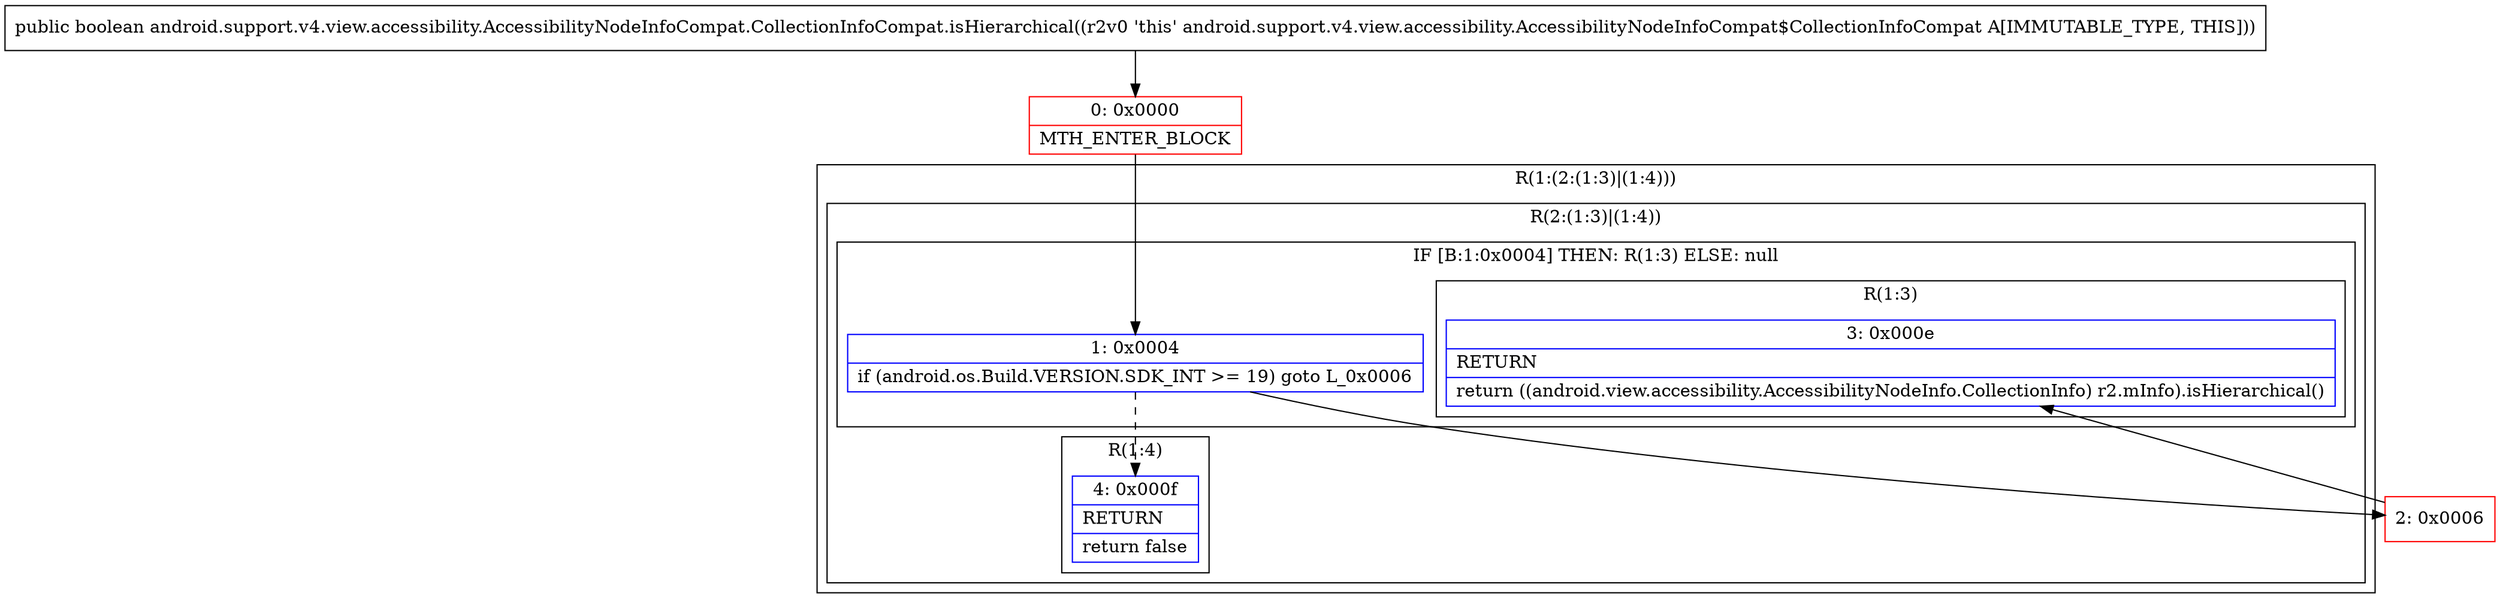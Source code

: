 digraph "CFG forandroid.support.v4.view.accessibility.AccessibilityNodeInfoCompat.CollectionInfoCompat.isHierarchical()Z" {
subgraph cluster_Region_1780500048 {
label = "R(1:(2:(1:3)|(1:4)))";
node [shape=record,color=blue];
subgraph cluster_Region_305841409 {
label = "R(2:(1:3)|(1:4))";
node [shape=record,color=blue];
subgraph cluster_IfRegion_2070117628 {
label = "IF [B:1:0x0004] THEN: R(1:3) ELSE: null";
node [shape=record,color=blue];
Node_1 [shape=record,label="{1\:\ 0x0004|if (android.os.Build.VERSION.SDK_INT \>= 19) goto L_0x0006\l}"];
subgraph cluster_Region_1210301411 {
label = "R(1:3)";
node [shape=record,color=blue];
Node_3 [shape=record,label="{3\:\ 0x000e|RETURN\l|return ((android.view.accessibility.AccessibilityNodeInfo.CollectionInfo) r2.mInfo).isHierarchical()\l}"];
}
}
subgraph cluster_Region_542729841 {
label = "R(1:4)";
node [shape=record,color=blue];
Node_4 [shape=record,label="{4\:\ 0x000f|RETURN\l|return false\l}"];
}
}
}
Node_0 [shape=record,color=red,label="{0\:\ 0x0000|MTH_ENTER_BLOCK\l}"];
Node_2 [shape=record,color=red,label="{2\:\ 0x0006}"];
MethodNode[shape=record,label="{public boolean android.support.v4.view.accessibility.AccessibilityNodeInfoCompat.CollectionInfoCompat.isHierarchical((r2v0 'this' android.support.v4.view.accessibility.AccessibilityNodeInfoCompat$CollectionInfoCompat A[IMMUTABLE_TYPE, THIS])) }"];
MethodNode -> Node_0;
Node_1 -> Node_2;
Node_1 -> Node_4[style=dashed];
Node_0 -> Node_1;
Node_2 -> Node_3;
}

